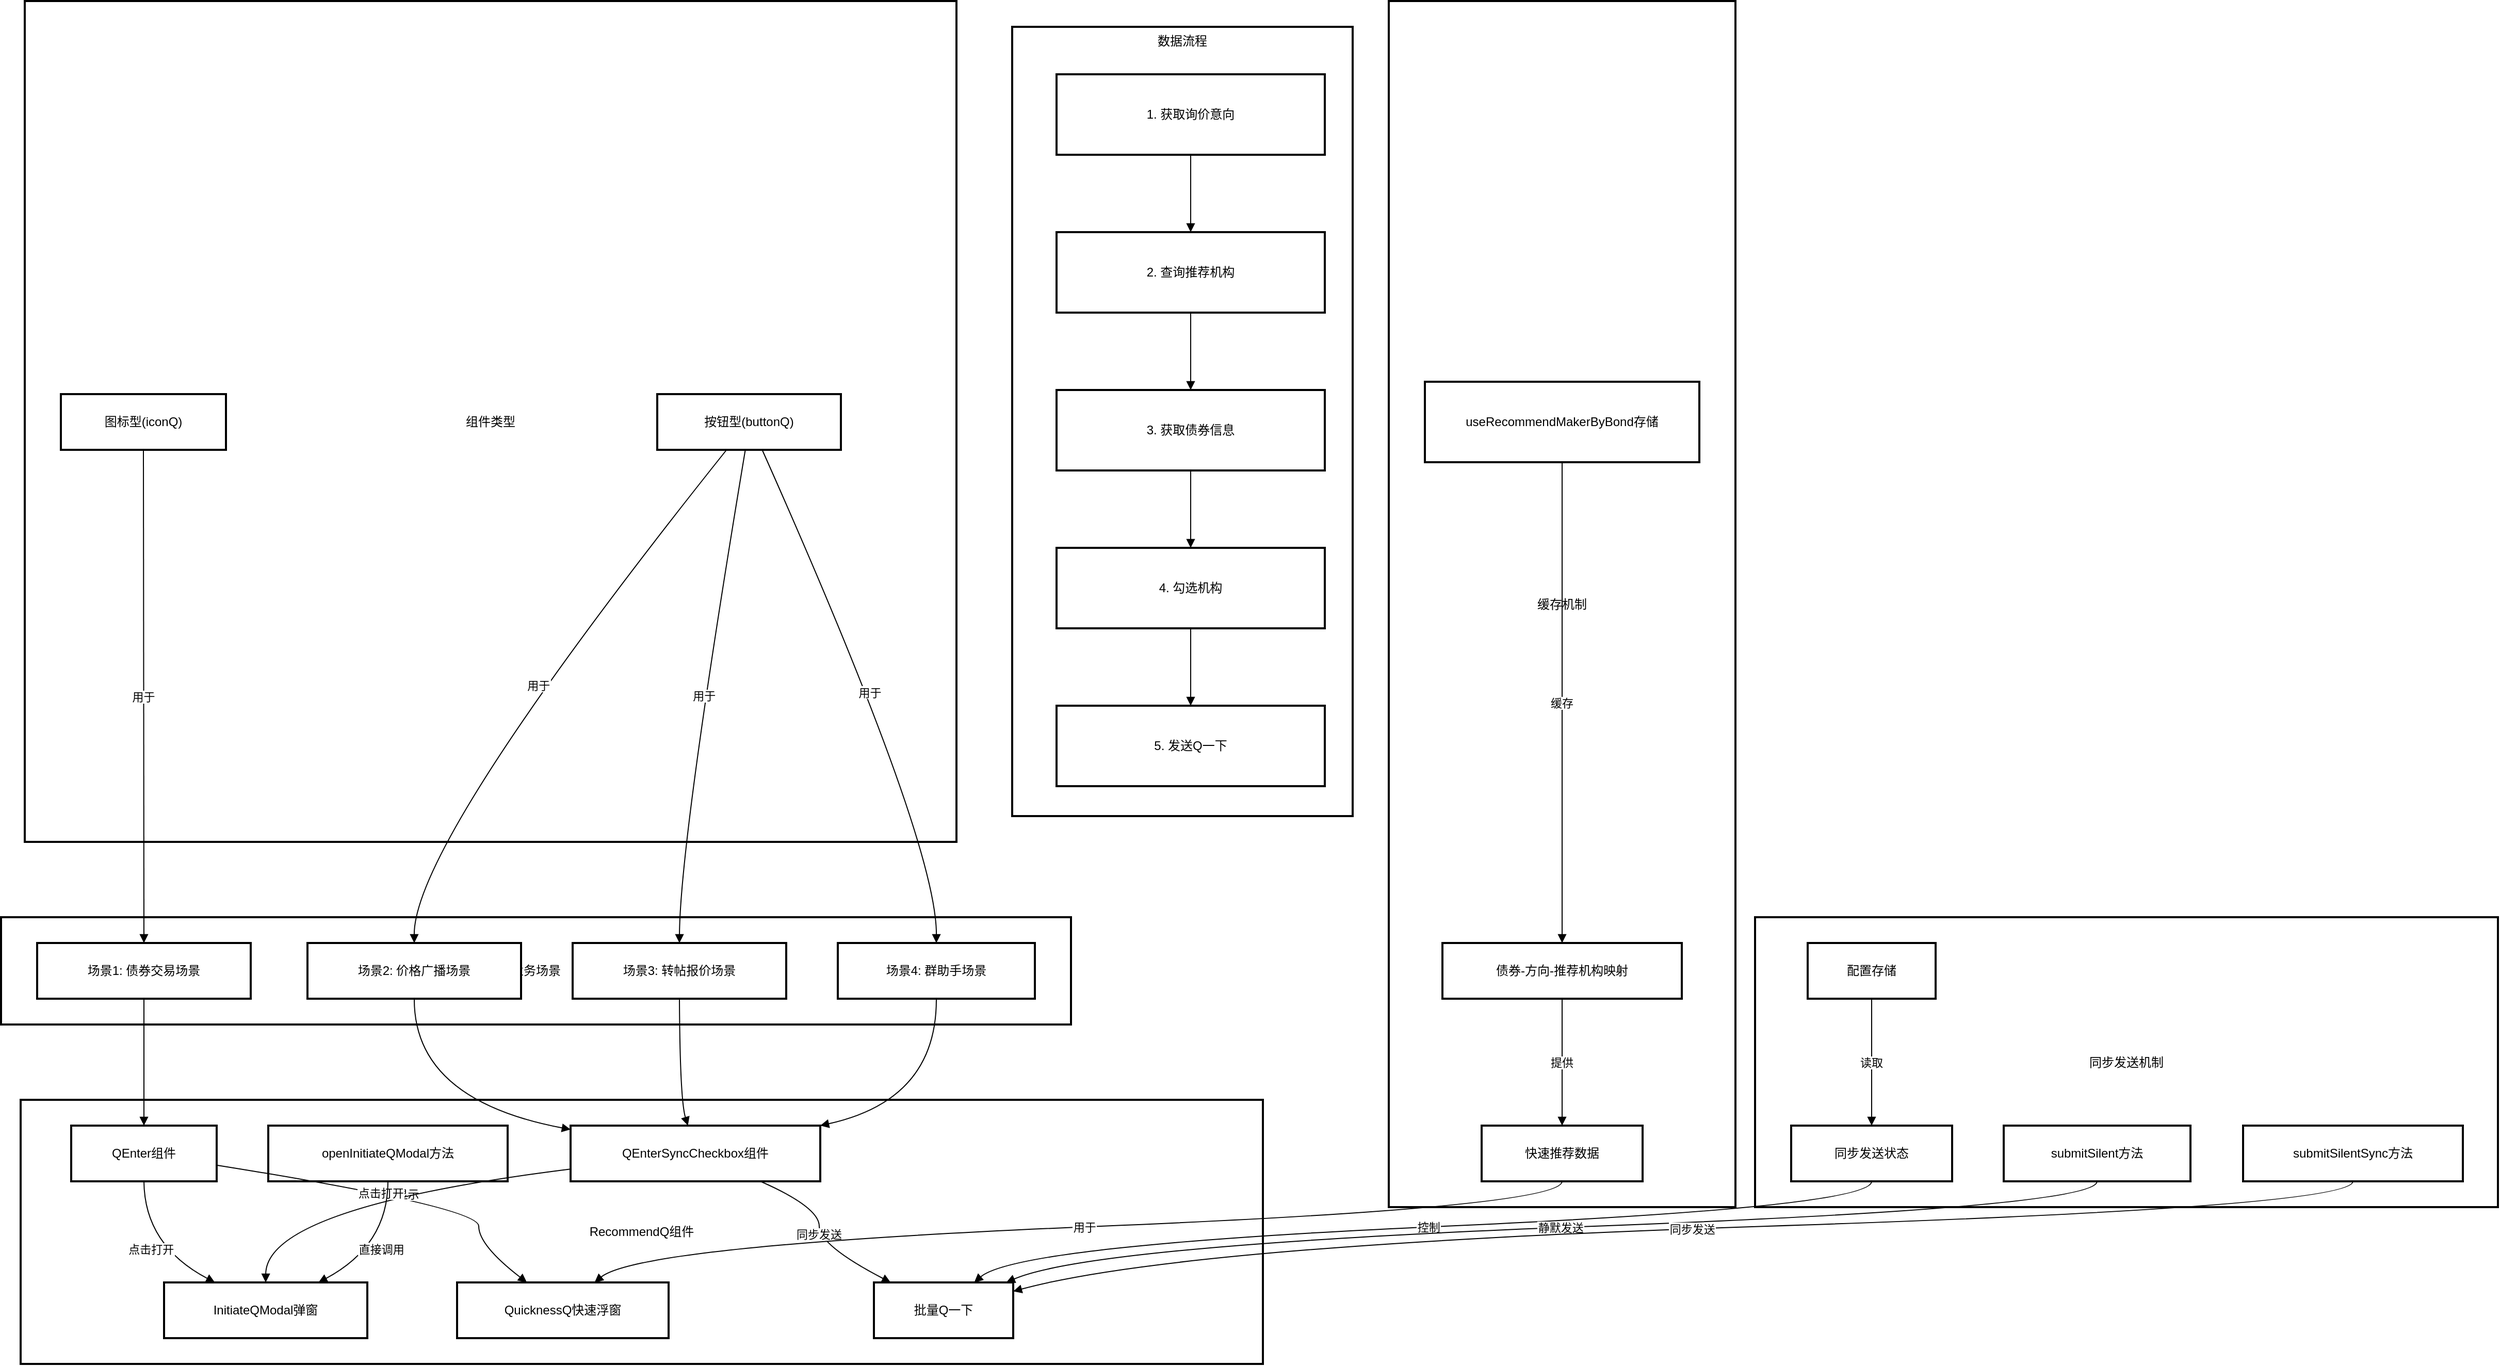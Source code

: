 <mxfile version="28.0.4">
  <diagram name="第 1 页" id="84WzKdsaDu4YP0fGn4iX">
    <mxGraphModel dx="1678" dy="874" grid="1" gridSize="10" guides="1" tooltips="1" connect="1" arrows="1" fold="1" page="1" pageScale="1" pageWidth="827" pageHeight="1169" math="0" shadow="0">
      <root>
        <mxCell id="0" />
        <mxCell id="1" parent="0" />
        <mxCell id="ihZ3RRTnTvzZUnv4q_mA-2" value="同步发送机制" style="whiteSpace=wrap;strokeWidth=2;" vertex="1" parent="1">
          <mxGeometry x="1720" y="968" width="720" height="281" as="geometry" />
        </mxCell>
        <mxCell id="ihZ3RRTnTvzZUnv4q_mA-3" value="缓存机制" style="whiteSpace=wrap;strokeWidth=2;" vertex="1" parent="1">
          <mxGeometry x="1365" y="80" width="336" height="1169" as="geometry" />
        </mxCell>
        <mxCell id="ihZ3RRTnTvzZUnv4q_mA-4" value="数据流程" style="whiteSpace=wrap;strokeWidth=2;verticalAlign=top;" vertex="1" parent="1">
          <mxGeometry x="1000" y="105" width="330" height="765" as="geometry" />
        </mxCell>
        <mxCell id="ihZ3RRTnTvzZUnv4q_mA-5" value="1. 获取询价意向" style="whiteSpace=wrap;strokeWidth=2;" vertex="1" parent="ihZ3RRTnTvzZUnv4q_mA-4">
          <mxGeometry x="43" y="46" width="260" height="78" as="geometry" />
        </mxCell>
        <mxCell id="ihZ3RRTnTvzZUnv4q_mA-6" value="2. 查询推荐机构" style="whiteSpace=wrap;strokeWidth=2;" vertex="1" parent="ihZ3RRTnTvzZUnv4q_mA-4">
          <mxGeometry x="43" y="199" width="260" height="78" as="geometry" />
        </mxCell>
        <mxCell id="ihZ3RRTnTvzZUnv4q_mA-7" value="3. 获取债券信息" style="whiteSpace=wrap;strokeWidth=2;" vertex="1" parent="ihZ3RRTnTvzZUnv4q_mA-4">
          <mxGeometry x="43" y="352" width="260" height="78" as="geometry" />
        </mxCell>
        <mxCell id="ihZ3RRTnTvzZUnv4q_mA-8" value="4. 勾选机构" style="whiteSpace=wrap;strokeWidth=2;" vertex="1" parent="ihZ3RRTnTvzZUnv4q_mA-4">
          <mxGeometry x="43" y="505" width="260" height="78" as="geometry" />
        </mxCell>
        <mxCell id="ihZ3RRTnTvzZUnv4q_mA-9" value="5. 发送Q一下" style="whiteSpace=wrap;strokeWidth=2;" vertex="1" parent="ihZ3RRTnTvzZUnv4q_mA-4">
          <mxGeometry x="43" y="658" width="260" height="78" as="geometry" />
        </mxCell>
        <mxCell id="ihZ3RRTnTvzZUnv4q_mA-10" value="" style="curved=1;startArrow=none;endArrow=block;exitX=0.5;exitY=0.99;entryX=0.5;entryY=-0.01;rounded=0;" edge="1" parent="ihZ3RRTnTvzZUnv4q_mA-4" source="ihZ3RRTnTvzZUnv4q_mA-5" target="ihZ3RRTnTvzZUnv4q_mA-6">
          <mxGeometry relative="1" as="geometry">
            <Array as="points" />
          </mxGeometry>
        </mxCell>
        <mxCell id="ihZ3RRTnTvzZUnv4q_mA-11" value="" style="curved=1;startArrow=none;endArrow=block;exitX=0.5;exitY=0.99;entryX=0.5;entryY=-0.01;rounded=0;" edge="1" parent="ihZ3RRTnTvzZUnv4q_mA-4" source="ihZ3RRTnTvzZUnv4q_mA-6" target="ihZ3RRTnTvzZUnv4q_mA-7">
          <mxGeometry relative="1" as="geometry">
            <Array as="points" />
          </mxGeometry>
        </mxCell>
        <mxCell id="ihZ3RRTnTvzZUnv4q_mA-12" value="" style="curved=1;startArrow=none;endArrow=block;exitX=0.5;exitY=0.99;entryX=0.5;entryY=-0.01;rounded=0;" edge="1" parent="ihZ3RRTnTvzZUnv4q_mA-4" source="ihZ3RRTnTvzZUnv4q_mA-7" target="ihZ3RRTnTvzZUnv4q_mA-8">
          <mxGeometry relative="1" as="geometry">
            <Array as="points" />
          </mxGeometry>
        </mxCell>
        <mxCell id="ihZ3RRTnTvzZUnv4q_mA-13" value="" style="curved=1;startArrow=none;endArrow=block;exitX=0.5;exitY=0.99;entryX=0.5;entryY=-0.01;rounded=0;" edge="1" parent="ihZ3RRTnTvzZUnv4q_mA-4" source="ihZ3RRTnTvzZUnv4q_mA-8" target="ihZ3RRTnTvzZUnv4q_mA-9">
          <mxGeometry relative="1" as="geometry">
            <Array as="points" />
          </mxGeometry>
        </mxCell>
        <mxCell id="ihZ3RRTnTvzZUnv4q_mA-14" value="组件类型" style="whiteSpace=wrap;strokeWidth=2;" vertex="1" parent="1">
          <mxGeometry x="43" y="80" width="903" height="815" as="geometry" />
        </mxCell>
        <mxCell id="ihZ3RRTnTvzZUnv4q_mA-15" value="业务场景" style="whiteSpace=wrap;strokeWidth=2;" vertex="1" parent="1">
          <mxGeometry x="20" y="968" width="1037" height="104" as="geometry" />
        </mxCell>
        <mxCell id="ihZ3RRTnTvzZUnv4q_mA-16" value="RecommendQ组件" style="whiteSpace=wrap;strokeWidth=2;" vertex="1" parent="1">
          <mxGeometry x="39" y="1145" width="1204" height="256" as="geometry" />
        </mxCell>
        <mxCell id="ihZ3RRTnTvzZUnv4q_mA-17" value="QEnter组件" style="whiteSpace=wrap;strokeWidth=2;" vertex="1" parent="1">
          <mxGeometry x="88" y="1170" width="141" height="54" as="geometry" />
        </mxCell>
        <mxCell id="ihZ3RRTnTvzZUnv4q_mA-18" value="InitiateQModal弹窗" style="whiteSpace=wrap;strokeWidth=2;" vertex="1" parent="1">
          <mxGeometry x="178" y="1322" width="197" height="54" as="geometry" />
        </mxCell>
        <mxCell id="ihZ3RRTnTvzZUnv4q_mA-19" value="QuicknessQ快速浮窗" style="whiteSpace=wrap;strokeWidth=2;" vertex="1" parent="1">
          <mxGeometry x="462" y="1322" width="205" height="54" as="geometry" />
        </mxCell>
        <mxCell id="ihZ3RRTnTvzZUnv4q_mA-20" value="QEnterSyncCheckbox组件" style="whiteSpace=wrap;strokeWidth=2;" vertex="1" parent="1">
          <mxGeometry x="572" y="1170" width="242" height="54" as="geometry" />
        </mxCell>
        <mxCell id="ihZ3RRTnTvzZUnv4q_mA-21" value="批量Q一下" style="whiteSpace=wrap;strokeWidth=2;" vertex="1" parent="1">
          <mxGeometry x="866" y="1322" width="135" height="54" as="geometry" />
        </mxCell>
        <mxCell id="ihZ3RRTnTvzZUnv4q_mA-22" value="openInitiateQModal方法" style="whiteSpace=wrap;strokeWidth=2;" vertex="1" parent="1">
          <mxGeometry x="279" y="1170" width="232" height="54" as="geometry" />
        </mxCell>
        <mxCell id="ihZ3RRTnTvzZUnv4q_mA-23" value="场景1: 债券交易场景" style="whiteSpace=wrap;strokeWidth=2;" vertex="1" parent="1">
          <mxGeometry x="55" y="993" width="207" height="54" as="geometry" />
        </mxCell>
        <mxCell id="ihZ3RRTnTvzZUnv4q_mA-24" value="场景2: 价格广播场景" style="whiteSpace=wrap;strokeWidth=2;" vertex="1" parent="1">
          <mxGeometry x="317" y="993" width="207" height="54" as="geometry" />
        </mxCell>
        <mxCell id="ihZ3RRTnTvzZUnv4q_mA-25" value="场景3: 转帖报价场景" style="whiteSpace=wrap;strokeWidth=2;" vertex="1" parent="1">
          <mxGeometry x="574" y="993" width="207" height="54" as="geometry" />
        </mxCell>
        <mxCell id="ihZ3RRTnTvzZUnv4q_mA-26" value="场景4: 群助手场景" style="whiteSpace=wrap;strokeWidth=2;" vertex="1" parent="1">
          <mxGeometry x="831" y="993" width="191" height="54" as="geometry" />
        </mxCell>
        <mxCell id="ihZ3RRTnTvzZUnv4q_mA-27" value="图标型(iconQ)" style="whiteSpace=wrap;strokeWidth=2;" vertex="1" parent="1">
          <mxGeometry x="78" y="461" width="160" height="54" as="geometry" />
        </mxCell>
        <mxCell id="ihZ3RRTnTvzZUnv4q_mA-28" value="按钮型(buttonQ)" style="whiteSpace=wrap;strokeWidth=2;" vertex="1" parent="1">
          <mxGeometry x="656" y="461" width="178" height="54" as="geometry" />
        </mxCell>
        <mxCell id="ihZ3RRTnTvzZUnv4q_mA-29" value="useRecommendMakerByBond存储" style="whiteSpace=wrap;strokeWidth=2;" vertex="1" parent="1">
          <mxGeometry x="1400" y="449" width="266" height="78" as="geometry" />
        </mxCell>
        <mxCell id="ihZ3RRTnTvzZUnv4q_mA-30" value="债券-方向-推荐机构映射" style="whiteSpace=wrap;strokeWidth=2;" vertex="1" parent="1">
          <mxGeometry x="1417" y="993" width="232" height="54" as="geometry" />
        </mxCell>
        <mxCell id="ihZ3RRTnTvzZUnv4q_mA-31" value="快速推荐数据" style="whiteSpace=wrap;strokeWidth=2;" vertex="1" parent="1">
          <mxGeometry x="1455" y="1170" width="156" height="54" as="geometry" />
        </mxCell>
        <mxCell id="ihZ3RRTnTvzZUnv4q_mA-32" value="配置存储" style="whiteSpace=wrap;strokeWidth=2;" vertex="1" parent="1">
          <mxGeometry x="1771" y="993" width="124" height="54" as="geometry" />
        </mxCell>
        <mxCell id="ihZ3RRTnTvzZUnv4q_mA-33" value="同步发送状态" style="whiteSpace=wrap;strokeWidth=2;" vertex="1" parent="1">
          <mxGeometry x="1755" y="1170" width="156" height="54" as="geometry" />
        </mxCell>
        <mxCell id="ihZ3RRTnTvzZUnv4q_mA-34" value="submitSilent方法" style="whiteSpace=wrap;strokeWidth=2;" vertex="1" parent="1">
          <mxGeometry x="1961" y="1170" width="181" height="54" as="geometry" />
        </mxCell>
        <mxCell id="ihZ3RRTnTvzZUnv4q_mA-35" value="submitSilentSync方法" style="whiteSpace=wrap;strokeWidth=2;" vertex="1" parent="1">
          <mxGeometry x="2193" y="1170" width="213" height="54" as="geometry" />
        </mxCell>
        <mxCell id="ihZ3RRTnTvzZUnv4q_mA-36" value="点击打开" style="curved=1;startArrow=none;endArrow=block;exitX=0.5;exitY=1;entryX=0.25;entryY=0;rounded=0;" edge="1" parent="1" source="ihZ3RRTnTvzZUnv4q_mA-17" target="ihZ3RRTnTvzZUnv4q_mA-18">
          <mxGeometry relative="1" as="geometry">
            <Array as="points">
              <mxPoint x="159" y="1286" />
            </Array>
          </mxGeometry>
        </mxCell>
        <mxCell id="ihZ3RRTnTvzZUnv4q_mA-37" value="悬停显示" style="curved=1;startArrow=none;endArrow=block;exitX=1;exitY=0.71;entryX=0.33;entryY=0;rounded=0;" edge="1" parent="1" source="ihZ3RRTnTvzZUnv4q_mA-17" target="ihZ3RRTnTvzZUnv4q_mA-19">
          <mxGeometry relative="1" as="geometry">
            <Array as="points">
              <mxPoint x="483" y="1249" />
              <mxPoint x="483" y="1286" />
            </Array>
          </mxGeometry>
        </mxCell>
        <mxCell id="ihZ3RRTnTvzZUnv4q_mA-38" value="同步发送" style="curved=1;startArrow=none;endArrow=block;exitX=0.76;exitY=1;entryX=0.12;entryY=0;rounded=0;" edge="1" parent="1" source="ihZ3RRTnTvzZUnv4q_mA-20" target="ihZ3RRTnTvzZUnv4q_mA-21">
          <mxGeometry relative="1" as="geometry">
            <Array as="points">
              <mxPoint x="813" y="1249" />
              <mxPoint x="813" y="1286" />
            </Array>
          </mxGeometry>
        </mxCell>
        <mxCell id="ihZ3RRTnTvzZUnv4q_mA-39" value="点击打开" style="curved=1;startArrow=none;endArrow=block;exitX=0;exitY=0.78;entryX=0.5;entryY=0;rounded=0;" edge="1" parent="1" source="ihZ3RRTnTvzZUnv4q_mA-20" target="ihZ3RRTnTvzZUnv4q_mA-18">
          <mxGeometry relative="1" as="geometry">
            <Array as="points">
              <mxPoint x="277" y="1249" />
            </Array>
          </mxGeometry>
        </mxCell>
        <mxCell id="ihZ3RRTnTvzZUnv4q_mA-40" value="直接调用" style="curved=1;startArrow=none;endArrow=block;exitX=0.5;exitY=1;entryX=0.76;entryY=0;rounded=0;" edge="1" parent="1" source="ihZ3RRTnTvzZUnv4q_mA-22" target="ihZ3RRTnTvzZUnv4q_mA-18">
          <mxGeometry relative="1" as="geometry">
            <Array as="points">
              <mxPoint x="395" y="1286" />
            </Array>
          </mxGeometry>
        </mxCell>
        <mxCell id="ihZ3RRTnTvzZUnv4q_mA-41" value="用于" style="curved=1;startArrow=none;endArrow=block;exitX=0.5;exitY=0.99;entryX=0.5;entryY=0;rounded=0;" edge="1" parent="1" source="ihZ3RRTnTvzZUnv4q_mA-27" target="ihZ3RRTnTvzZUnv4q_mA-23">
          <mxGeometry relative="1" as="geometry">
            <Array as="points" />
          </mxGeometry>
        </mxCell>
        <mxCell id="ihZ3RRTnTvzZUnv4q_mA-42" value="用于" style="curved=1;startArrow=none;endArrow=block;exitX=0.38;exitY=0.99;entryX=0.5;entryY=0;rounded=0;" edge="1" parent="1" source="ihZ3RRTnTvzZUnv4q_mA-28" target="ihZ3RRTnTvzZUnv4q_mA-24">
          <mxGeometry relative="1" as="geometry">
            <Array as="points">
              <mxPoint x="420" y="895" />
            </Array>
          </mxGeometry>
        </mxCell>
        <mxCell id="ihZ3RRTnTvzZUnv4q_mA-43" value="用于" style="curved=1;startArrow=none;endArrow=block;exitX=0.48;exitY=0.99;entryX=0.5;entryY=0;rounded=0;" edge="1" parent="1" source="ihZ3RRTnTvzZUnv4q_mA-28" target="ihZ3RRTnTvzZUnv4q_mA-25">
          <mxGeometry relative="1" as="geometry">
            <Array as="points">
              <mxPoint x="678" y="895" />
            </Array>
          </mxGeometry>
        </mxCell>
        <mxCell id="ihZ3RRTnTvzZUnv4q_mA-44" value="用于" style="curved=1;startArrow=none;endArrow=block;exitX=0.57;exitY=0.99;entryX=0.5;entryY=0;rounded=0;" edge="1" parent="1" source="ihZ3RRTnTvzZUnv4q_mA-28" target="ihZ3RRTnTvzZUnv4q_mA-26">
          <mxGeometry relative="1" as="geometry">
            <Array as="points">
              <mxPoint x="927" y="895" />
            </Array>
          </mxGeometry>
        </mxCell>
        <mxCell id="ihZ3RRTnTvzZUnv4q_mA-45" value="缓存" style="curved=1;startArrow=none;endArrow=block;exitX=0.5;exitY=0.99;entryX=0.5;entryY=0;rounded=0;" edge="1" parent="1" source="ihZ3RRTnTvzZUnv4q_mA-29" target="ihZ3RRTnTvzZUnv4q_mA-30">
          <mxGeometry relative="1" as="geometry">
            <Array as="points" />
          </mxGeometry>
        </mxCell>
        <mxCell id="ihZ3RRTnTvzZUnv4q_mA-46" value="提供" style="curved=1;startArrow=none;endArrow=block;exitX=0.5;exitY=1;entryX=0.5;entryY=0;rounded=0;" edge="1" parent="1" source="ihZ3RRTnTvzZUnv4q_mA-30" target="ihZ3RRTnTvzZUnv4q_mA-31">
          <mxGeometry relative="1" as="geometry">
            <Array as="points" />
          </mxGeometry>
        </mxCell>
        <mxCell id="ihZ3RRTnTvzZUnv4q_mA-47" value="用于" style="curved=1;startArrow=none;endArrow=block;exitX=0.5;exitY=1;entryX=0.65;entryY=0;rounded=0;" edge="1" parent="1" source="ihZ3RRTnTvzZUnv4q_mA-31" target="ihZ3RRTnTvzZUnv4q_mA-19">
          <mxGeometry relative="1" as="geometry">
            <Array as="points">
              <mxPoint x="1533" y="1249" />
              <mxPoint x="639" y="1286" />
            </Array>
          </mxGeometry>
        </mxCell>
        <mxCell id="ihZ3RRTnTvzZUnv4q_mA-48" value="读取" style="curved=1;startArrow=none;endArrow=block;exitX=0.5;exitY=1;entryX=0.5;entryY=0;rounded=0;" edge="1" parent="1" source="ihZ3RRTnTvzZUnv4q_mA-32" target="ihZ3RRTnTvzZUnv4q_mA-33">
          <mxGeometry relative="1" as="geometry">
            <Array as="points" />
          </mxGeometry>
        </mxCell>
        <mxCell id="ihZ3RRTnTvzZUnv4q_mA-49" value="控制" style="curved=1;startArrow=none;endArrow=block;exitX=0.5;exitY=1;entryX=0.72;entryY=0;rounded=0;" edge="1" parent="1" source="ihZ3RRTnTvzZUnv4q_mA-33" target="ihZ3RRTnTvzZUnv4q_mA-21">
          <mxGeometry relative="1" as="geometry">
            <Array as="points">
              <mxPoint x="1833" y="1249" />
              <mxPoint x="1005" y="1286" />
            </Array>
          </mxGeometry>
        </mxCell>
        <mxCell id="ihZ3RRTnTvzZUnv4q_mA-50" value="静默发送" style="curved=1;startArrow=none;endArrow=block;exitX=0.5;exitY=1;entryX=0.95;entryY=0;rounded=0;" edge="1" parent="1" source="ihZ3RRTnTvzZUnv4q_mA-34" target="ihZ3RRTnTvzZUnv4q_mA-21">
          <mxGeometry relative="1" as="geometry">
            <Array as="points">
              <mxPoint x="2052" y="1249" />
              <mxPoint x="1077" y="1286" />
            </Array>
          </mxGeometry>
        </mxCell>
        <mxCell id="ihZ3RRTnTvzZUnv4q_mA-51" value="同步发送" style="curved=1;startArrow=none;endArrow=block;exitX=0.5;exitY=1;entryX=1;entryY=0.16;rounded=0;" edge="1" parent="1" source="ihZ3RRTnTvzZUnv4q_mA-35" target="ihZ3RRTnTvzZUnv4q_mA-21">
          <mxGeometry relative="1" as="geometry">
            <Array as="points">
              <mxPoint x="2299" y="1249" />
              <mxPoint x="1165" y="1286" />
            </Array>
          </mxGeometry>
        </mxCell>
        <mxCell id="ihZ3RRTnTvzZUnv4q_mA-52" value="" style="curved=1;startArrow=none;endArrow=block;exitX=0.5;exitY=1;entryX=0.5;entryY=0;rounded=0;" edge="1" parent="1" source="ihZ3RRTnTvzZUnv4q_mA-23" target="ihZ3RRTnTvzZUnv4q_mA-17">
          <mxGeometry relative="1" as="geometry">
            <Array as="points" />
          </mxGeometry>
        </mxCell>
        <mxCell id="ihZ3RRTnTvzZUnv4q_mA-53" value="" style="curved=1;startArrow=none;endArrow=block;exitX=0.5;exitY=1;entryX=0;entryY=0.07;rounded=0;" edge="1" parent="1" source="ihZ3RRTnTvzZUnv4q_mA-24" target="ihZ3RRTnTvzZUnv4q_mA-20">
          <mxGeometry relative="1" as="geometry">
            <Array as="points">
              <mxPoint x="420" y="1145" />
            </Array>
          </mxGeometry>
        </mxCell>
        <mxCell id="ihZ3RRTnTvzZUnv4q_mA-54" value="" style="curved=1;startArrow=none;endArrow=block;exitX=0.5;exitY=1;entryX=0.47;entryY=0;rounded=0;" edge="1" parent="1" source="ihZ3RRTnTvzZUnv4q_mA-25" target="ihZ3RRTnTvzZUnv4q_mA-20">
          <mxGeometry relative="1" as="geometry">
            <Array as="points">
              <mxPoint x="678" y="1145" />
            </Array>
          </mxGeometry>
        </mxCell>
        <mxCell id="ihZ3RRTnTvzZUnv4q_mA-55" value="" style="curved=1;startArrow=none;endArrow=block;exitX=0.5;exitY=1;entryX=1;entryY=0;rounded=0;" edge="1" parent="1" source="ihZ3RRTnTvzZUnv4q_mA-26" target="ihZ3RRTnTvzZUnv4q_mA-20">
          <mxGeometry relative="1" as="geometry">
            <Array as="points">
              <mxPoint x="927" y="1145" />
            </Array>
          </mxGeometry>
        </mxCell>
      </root>
    </mxGraphModel>
  </diagram>
</mxfile>

